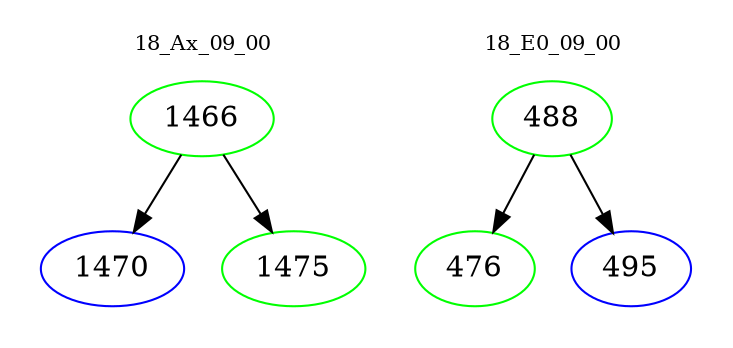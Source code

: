 digraph{
subgraph cluster_0 {
color = white
label = "18_Ax_09_00";
fontsize=10;
T0_1466 [label="1466", color="green"]
T0_1466 -> T0_1470 [color="black"]
T0_1470 [label="1470", color="blue"]
T0_1466 -> T0_1475 [color="black"]
T0_1475 [label="1475", color="green"]
}
subgraph cluster_1 {
color = white
label = "18_E0_09_00";
fontsize=10;
T1_488 [label="488", color="green"]
T1_488 -> T1_476 [color="black"]
T1_476 [label="476", color="green"]
T1_488 -> T1_495 [color="black"]
T1_495 [label="495", color="blue"]
}
}
